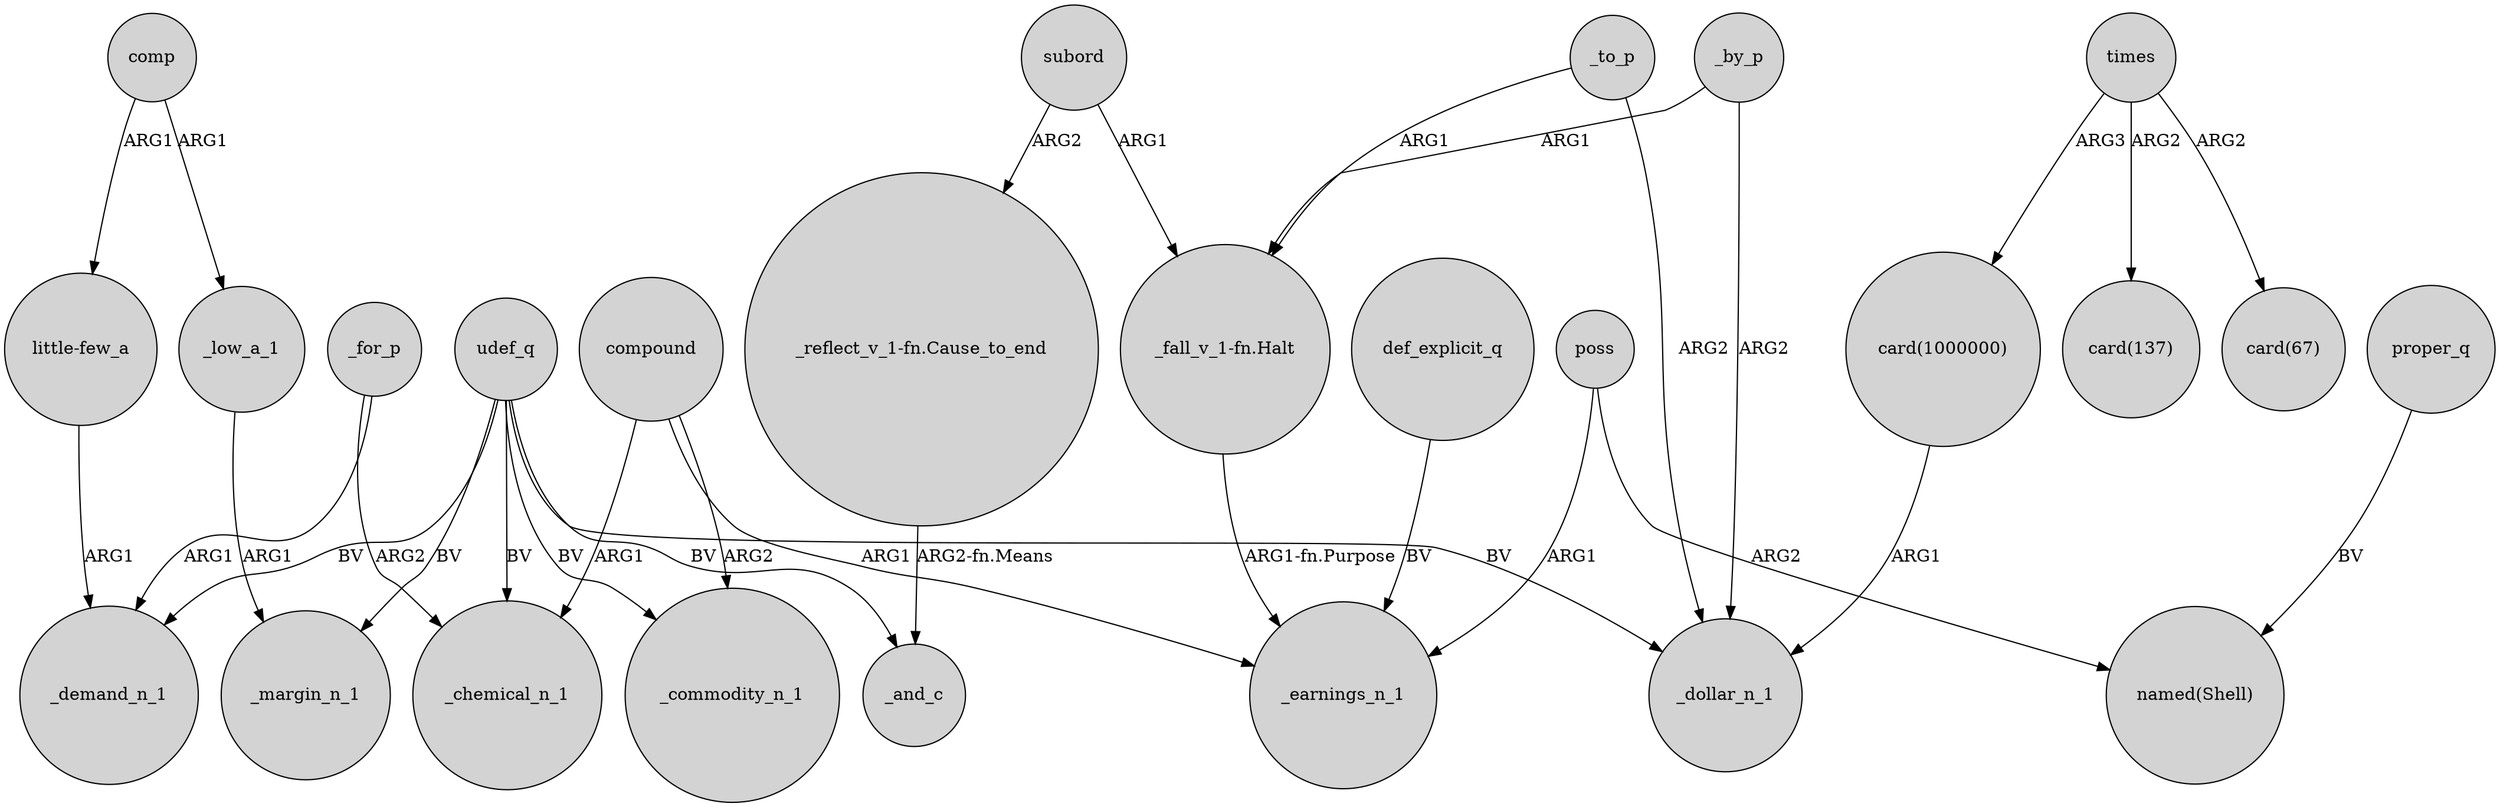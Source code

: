 digraph {
	node [shape=circle style=filled]
	_for_p -> _demand_n_1 [label=ARG1]
	"_fall_v_1-fn.Halt" -> _earnings_n_1 [label="ARG1-fn.Purpose"]
	comp -> _low_a_1 [label=ARG1]
	udef_q -> _commodity_n_1 [label=BV]
	subord -> "_fall_v_1-fn.Halt" [label=ARG1]
	udef_q -> _margin_n_1 [label=BV]
	times -> "card(1000000)" [label=ARG3]
	_to_p -> _dollar_n_1 [label=ARG2]
	udef_q -> _and_c [label=BV]
	udef_q -> _chemical_n_1 [label=BV]
	compound -> _chemical_n_1 [label=ARG1]
	_by_p -> "_fall_v_1-fn.Halt" [label=ARG1]
	poss -> "named(Shell)" [label=ARG2]
	_low_a_1 -> _margin_n_1 [label=ARG1]
	"_reflect_v_1-fn.Cause_to_end" -> _and_c [label="ARG2-fn.Means"]
	_for_p -> _chemical_n_1 [label=ARG2]
	udef_q -> _demand_n_1 [label=BV]
	def_explicit_q -> _earnings_n_1 [label=BV]
	compound -> _commodity_n_1 [label=ARG2]
	poss -> _earnings_n_1 [label=ARG1]
	udef_q -> _dollar_n_1 [label=BV]
	"card(1000000)" -> _dollar_n_1 [label=ARG1]
	proper_q -> "named(Shell)" [label=BV]
	times -> "card(137)" [label=ARG2]
	"little-few_a" -> _demand_n_1 [label=ARG1]
	comp -> "little-few_a" [label=ARG1]
	compound -> _earnings_n_1 [label=ARG1]
	times -> "card(67)" [label=ARG2]
	_by_p -> _dollar_n_1 [label=ARG2]
	_to_p -> "_fall_v_1-fn.Halt" [label=ARG1]
	subord -> "_reflect_v_1-fn.Cause_to_end" [label=ARG2]
}
